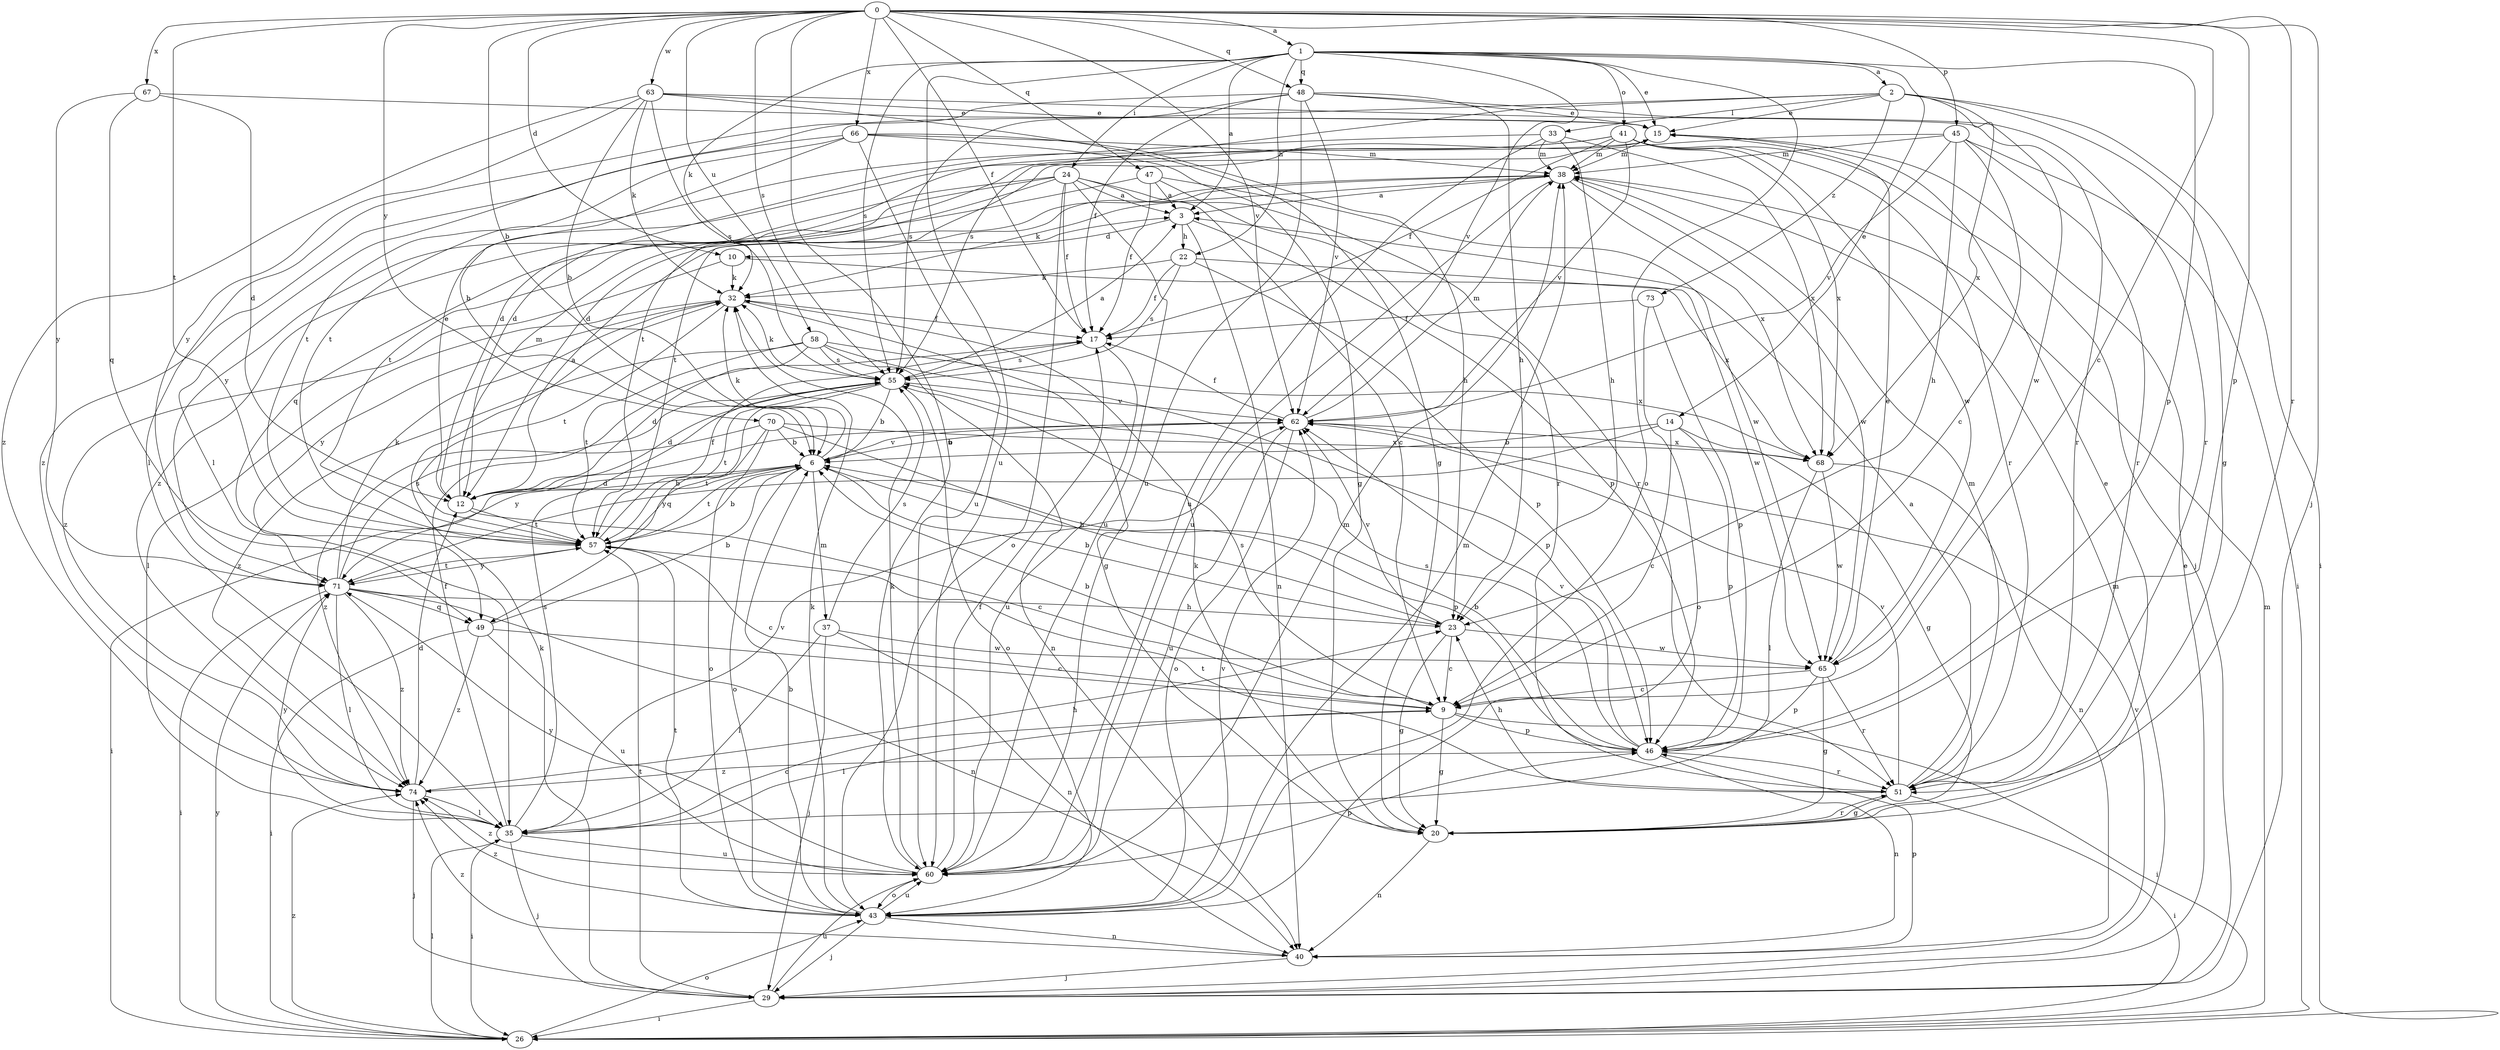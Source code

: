 strict digraph  {
0;
1;
2;
3;
6;
9;
10;
12;
14;
15;
17;
20;
22;
23;
24;
26;
29;
32;
33;
35;
37;
38;
40;
41;
43;
45;
46;
47;
48;
49;
51;
55;
57;
58;
60;
62;
63;
65;
66;
67;
68;
70;
71;
73;
74;
0 -> 1  [label=a];
0 -> 6  [label=b];
0 -> 9  [label=c];
0 -> 10  [label=d];
0 -> 17  [label=f];
0 -> 29  [label=j];
0 -> 45  [label=p];
0 -> 46  [label=p];
0 -> 47  [label=q];
0 -> 48  [label=q];
0 -> 51  [label=r];
0 -> 55  [label=s];
0 -> 57  [label=t];
0 -> 58  [label=u];
0 -> 60  [label=u];
0 -> 62  [label=v];
0 -> 63  [label=w];
0 -> 66  [label=x];
0 -> 67  [label=x];
0 -> 70  [label=y];
1 -> 2  [label=a];
1 -> 3  [label=a];
1 -> 14  [label=e];
1 -> 15  [label=e];
1 -> 22  [label=h];
1 -> 24  [label=i];
1 -> 32  [label=k];
1 -> 41  [label=o];
1 -> 43  [label=o];
1 -> 46  [label=p];
1 -> 48  [label=q];
1 -> 55  [label=s];
1 -> 60  [label=u];
1 -> 62  [label=v];
2 -> 15  [label=e];
2 -> 20  [label=g];
2 -> 26  [label=i];
2 -> 33  [label=l];
2 -> 35  [label=l];
2 -> 55  [label=s];
2 -> 65  [label=w];
2 -> 68  [label=x];
2 -> 73  [label=z];
3 -> 10  [label=d];
3 -> 22  [label=h];
3 -> 40  [label=n];
3 -> 46  [label=p];
6 -> 12  [label=d];
6 -> 26  [label=i];
6 -> 32  [label=k];
6 -> 37  [label=m];
6 -> 43  [label=o];
6 -> 46  [label=p];
6 -> 57  [label=t];
6 -> 62  [label=v];
9 -> 6  [label=b];
9 -> 20  [label=g];
9 -> 26  [label=i];
9 -> 35  [label=l];
9 -> 46  [label=p];
9 -> 55  [label=s];
10 -> 32  [label=k];
10 -> 68  [label=x];
10 -> 74  [label=z];
12 -> 3  [label=a];
12 -> 6  [label=b];
12 -> 9  [label=c];
12 -> 15  [label=e];
12 -> 38  [label=m];
12 -> 57  [label=t];
14 -> 6  [label=b];
14 -> 9  [label=c];
14 -> 20  [label=g];
14 -> 46  [label=p];
14 -> 71  [label=y];
15 -> 38  [label=m];
15 -> 57  [label=t];
17 -> 55  [label=s];
17 -> 60  [label=u];
20 -> 15  [label=e];
20 -> 32  [label=k];
20 -> 40  [label=n];
20 -> 51  [label=r];
22 -> 17  [label=f];
22 -> 32  [label=k];
22 -> 46  [label=p];
22 -> 55  [label=s];
22 -> 65  [label=w];
23 -> 6  [label=b];
23 -> 9  [label=c];
23 -> 20  [label=g];
23 -> 62  [label=v];
23 -> 65  [label=w];
24 -> 3  [label=a];
24 -> 9  [label=c];
24 -> 17  [label=f];
24 -> 43  [label=o];
24 -> 51  [label=r];
24 -> 57  [label=t];
24 -> 60  [label=u];
24 -> 71  [label=y];
24 -> 74  [label=z];
26 -> 35  [label=l];
26 -> 38  [label=m];
26 -> 43  [label=o];
26 -> 71  [label=y];
26 -> 74  [label=z];
29 -> 15  [label=e];
29 -> 26  [label=i];
29 -> 32  [label=k];
29 -> 38  [label=m];
29 -> 57  [label=t];
29 -> 60  [label=u];
29 -> 62  [label=v];
32 -> 17  [label=f];
32 -> 20  [label=g];
32 -> 35  [label=l];
32 -> 57  [label=t];
32 -> 71  [label=y];
33 -> 12  [label=d];
33 -> 23  [label=h];
33 -> 38  [label=m];
33 -> 60  [label=u];
33 -> 68  [label=x];
35 -> 9  [label=c];
35 -> 17  [label=f];
35 -> 26  [label=i];
35 -> 29  [label=j];
35 -> 55  [label=s];
35 -> 60  [label=u];
35 -> 62  [label=v];
35 -> 71  [label=y];
37 -> 29  [label=j];
37 -> 35  [label=l];
37 -> 40  [label=n];
37 -> 55  [label=s];
37 -> 65  [label=w];
38 -> 3  [label=a];
38 -> 32  [label=k];
38 -> 57  [label=t];
38 -> 60  [label=u];
38 -> 65  [label=w];
38 -> 68  [label=x];
40 -> 29  [label=j];
40 -> 46  [label=p];
40 -> 74  [label=z];
41 -> 12  [label=d];
41 -> 17  [label=f];
41 -> 29  [label=j];
41 -> 38  [label=m];
41 -> 51  [label=r];
41 -> 57  [label=t];
41 -> 62  [label=v];
41 -> 65  [label=w];
41 -> 68  [label=x];
43 -> 6  [label=b];
43 -> 29  [label=j];
43 -> 32  [label=k];
43 -> 38  [label=m];
43 -> 40  [label=n];
43 -> 57  [label=t];
43 -> 60  [label=u];
43 -> 62  [label=v];
43 -> 74  [label=z];
45 -> 9  [label=c];
45 -> 12  [label=d];
45 -> 23  [label=h];
45 -> 26  [label=i];
45 -> 38  [label=m];
45 -> 51  [label=r];
45 -> 62  [label=v];
46 -> 6  [label=b];
46 -> 40  [label=n];
46 -> 51  [label=r];
46 -> 55  [label=s];
46 -> 62  [label=v];
46 -> 74  [label=z];
47 -> 3  [label=a];
47 -> 17  [label=f];
47 -> 49  [label=q];
47 -> 51  [label=r];
47 -> 65  [label=w];
48 -> 15  [label=e];
48 -> 17  [label=f];
48 -> 23  [label=h];
48 -> 35  [label=l];
48 -> 51  [label=r];
48 -> 55  [label=s];
48 -> 60  [label=u];
48 -> 62  [label=v];
49 -> 6  [label=b];
49 -> 9  [label=c];
49 -> 26  [label=i];
49 -> 60  [label=u];
49 -> 74  [label=z];
51 -> 3  [label=a];
51 -> 20  [label=g];
51 -> 23  [label=h];
51 -> 26  [label=i];
51 -> 38  [label=m];
51 -> 57  [label=t];
51 -> 62  [label=v];
55 -> 3  [label=a];
55 -> 6  [label=b];
55 -> 12  [label=d];
55 -> 32  [label=k];
55 -> 43  [label=o];
55 -> 49  [label=q];
55 -> 57  [label=t];
55 -> 62  [label=v];
57 -> 6  [label=b];
57 -> 9  [label=c];
57 -> 17  [label=f];
57 -> 71  [label=y];
58 -> 12  [label=d];
58 -> 40  [label=n];
58 -> 46  [label=p];
58 -> 55  [label=s];
58 -> 57  [label=t];
58 -> 68  [label=x];
58 -> 74  [label=z];
60 -> 17  [label=f];
60 -> 32  [label=k];
60 -> 38  [label=m];
60 -> 43  [label=o];
60 -> 46  [label=p];
60 -> 71  [label=y];
60 -> 74  [label=z];
62 -> 6  [label=b];
62 -> 17  [label=f];
62 -> 38  [label=m];
62 -> 43  [label=o];
62 -> 60  [label=u];
62 -> 68  [label=x];
62 -> 71  [label=y];
63 -> 6  [label=b];
63 -> 15  [label=e];
63 -> 20  [label=g];
63 -> 32  [label=k];
63 -> 51  [label=r];
63 -> 55  [label=s];
63 -> 71  [label=y];
63 -> 74  [label=z];
65 -> 9  [label=c];
65 -> 15  [label=e];
65 -> 20  [label=g];
65 -> 46  [label=p];
65 -> 51  [label=r];
66 -> 6  [label=b];
66 -> 20  [label=g];
66 -> 23  [label=h];
66 -> 38  [label=m];
66 -> 57  [label=t];
66 -> 60  [label=u];
66 -> 74  [label=z];
67 -> 12  [label=d];
67 -> 15  [label=e];
67 -> 49  [label=q];
67 -> 71  [label=y];
68 -> 35  [label=l];
68 -> 40  [label=n];
68 -> 65  [label=w];
70 -> 6  [label=b];
70 -> 23  [label=h];
70 -> 43  [label=o];
70 -> 57  [label=t];
70 -> 68  [label=x];
70 -> 74  [label=z];
71 -> 23  [label=h];
71 -> 26  [label=i];
71 -> 32  [label=k];
71 -> 35  [label=l];
71 -> 40  [label=n];
71 -> 49  [label=q];
71 -> 55  [label=s];
71 -> 57  [label=t];
71 -> 74  [label=z];
73 -> 17  [label=f];
73 -> 43  [label=o];
73 -> 46  [label=p];
74 -> 12  [label=d];
74 -> 23  [label=h];
74 -> 29  [label=j];
74 -> 35  [label=l];
}

